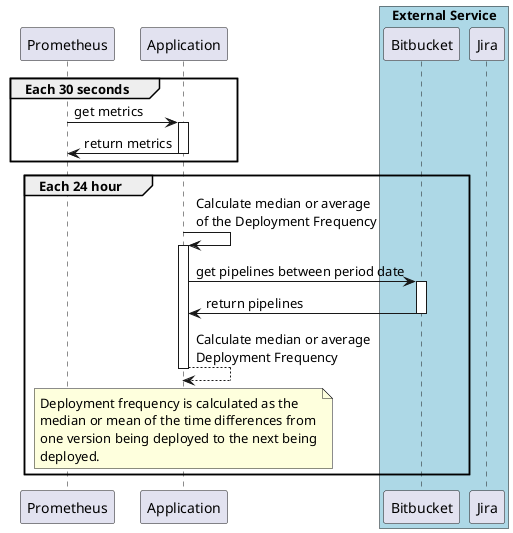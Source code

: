 @startuml Deployment Frequency

participant Prometheus as prom
participant Application as app
box "External Service" #LightBlue
participant Bitbucket as git
participant Jira as issue
end box

group Each 30 seconds
	prom -> app : get metrics
	activate app
		app -> prom : return metrics
	deactivate app
end
group Each 24 hour
	app -> app : Calculate median or average\nof the Deployment Frequency
	activate app
		app -> git : get pipelines between period date
		activate git
			app <- git : return pipelines
		deactivate git
		return Calculate median or average\nDeployment Frequency
		note over app
			Deployment frequency is calculated as the
			median or mean of the time differences from
			one version being deployed to the next being
			deployed.
		end note
	deactivate app
end

@enduml